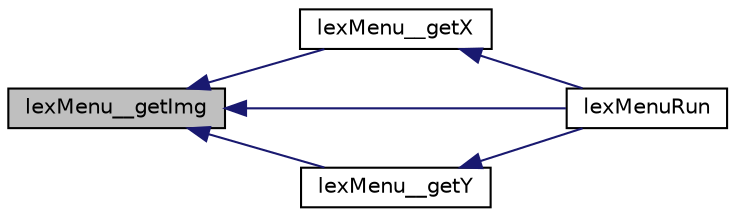 digraph G
{
  edge [fontname="Helvetica",fontsize="10",labelfontname="Helvetica",labelfontsize="10"];
  node [fontname="Helvetica",fontsize="10",shape=record];
  rankdir=LR;
  Node1 [label="lexMenu__getImg",height=0.2,width=0.4,color="black", fillcolor="grey75", style="filled" fontcolor="black"];
  Node1 -> Node2 [dir=back,color="midnightblue",fontsize="10",style="solid",fontname="Helvetica"];
  Node2 [label="lexMenu__getX",height=0.2,width=0.4,color="black", fillcolor="white", style="filled",URL="$lexmenu_8c.html#aa2df0f68204bfde54d2b92aa42fd17af"];
  Node2 -> Node3 [dir=back,color="midnightblue",fontsize="10",style="solid",fontname="Helvetica"];
  Node3 [label="lexMenuRun",height=0.2,width=0.4,color="black", fillcolor="white", style="filled",URL="$lexmenu_8c.html#ac281de5313423b19bb7e442bcbb8af08"];
  Node1 -> Node4 [dir=back,color="midnightblue",fontsize="10",style="solid",fontname="Helvetica"];
  Node4 [label="lexMenu__getY",height=0.2,width=0.4,color="black", fillcolor="white", style="filled",URL="$lexmenu_8c.html#ac5e10464e397e1be91427b39dc9b157b"];
  Node4 -> Node3 [dir=back,color="midnightblue",fontsize="10",style="solid",fontname="Helvetica"];
  Node1 -> Node3 [dir=back,color="midnightblue",fontsize="10",style="solid",fontname="Helvetica"];
}
